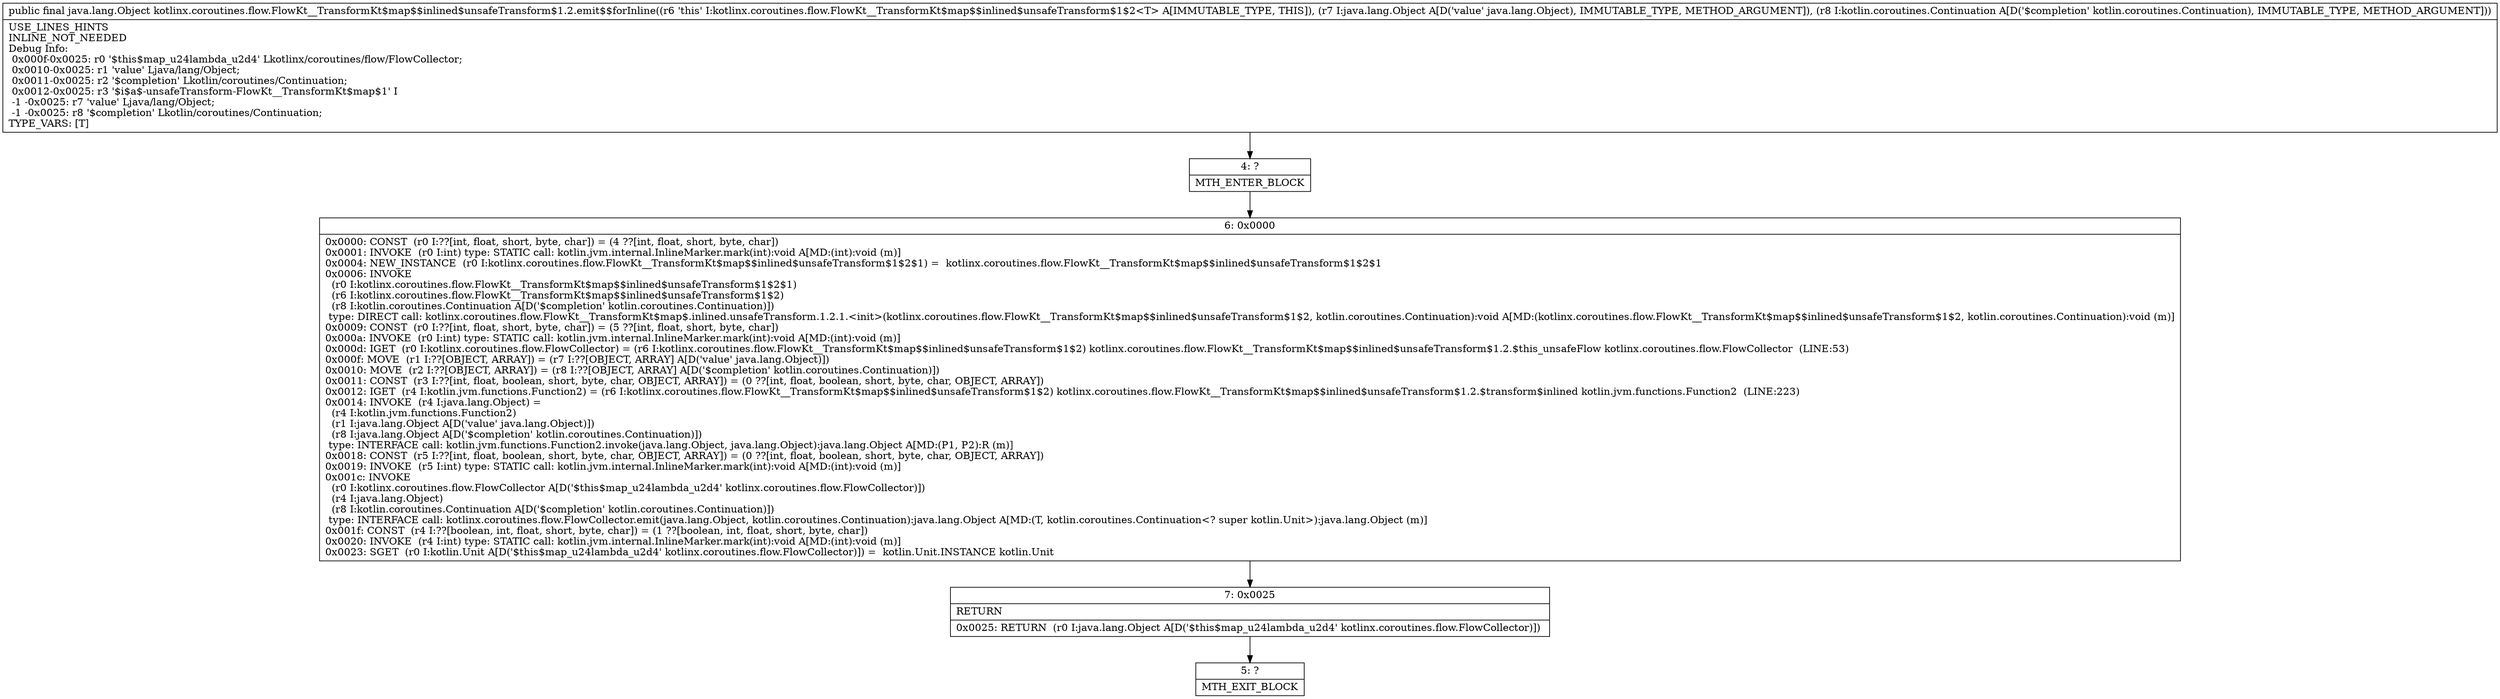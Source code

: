 digraph "CFG forkotlinx.coroutines.flow.FlowKt__TransformKt$map$$inlined$unsafeTransform$1.2.emit$$forInline(Ljava\/lang\/Object;Lkotlin\/coroutines\/Continuation;)Ljava\/lang\/Object;" {
Node_4 [shape=record,label="{4\:\ ?|MTH_ENTER_BLOCK\l}"];
Node_6 [shape=record,label="{6\:\ 0x0000|0x0000: CONST  (r0 I:??[int, float, short, byte, char]) = (4 ??[int, float, short, byte, char]) \l0x0001: INVOKE  (r0 I:int) type: STATIC call: kotlin.jvm.internal.InlineMarker.mark(int):void A[MD:(int):void (m)]\l0x0004: NEW_INSTANCE  (r0 I:kotlinx.coroutines.flow.FlowKt__TransformKt$map$$inlined$unsafeTransform$1$2$1) =  kotlinx.coroutines.flow.FlowKt__TransformKt$map$$inlined$unsafeTransform$1$2$1 \l0x0006: INVOKE  \l  (r0 I:kotlinx.coroutines.flow.FlowKt__TransformKt$map$$inlined$unsafeTransform$1$2$1)\l  (r6 I:kotlinx.coroutines.flow.FlowKt__TransformKt$map$$inlined$unsafeTransform$1$2)\l  (r8 I:kotlin.coroutines.Continuation A[D('$completion' kotlin.coroutines.Continuation)])\l type: DIRECT call: kotlinx.coroutines.flow.FlowKt__TransformKt$map$.inlined.unsafeTransform.1.2.1.\<init\>(kotlinx.coroutines.flow.FlowKt__TransformKt$map$$inlined$unsafeTransform$1$2, kotlin.coroutines.Continuation):void A[MD:(kotlinx.coroutines.flow.FlowKt__TransformKt$map$$inlined$unsafeTransform$1$2, kotlin.coroutines.Continuation):void (m)]\l0x0009: CONST  (r0 I:??[int, float, short, byte, char]) = (5 ??[int, float, short, byte, char]) \l0x000a: INVOKE  (r0 I:int) type: STATIC call: kotlin.jvm.internal.InlineMarker.mark(int):void A[MD:(int):void (m)]\l0x000d: IGET  (r0 I:kotlinx.coroutines.flow.FlowCollector) = (r6 I:kotlinx.coroutines.flow.FlowKt__TransformKt$map$$inlined$unsafeTransform$1$2) kotlinx.coroutines.flow.FlowKt__TransformKt$map$$inlined$unsafeTransform$1.2.$this_unsafeFlow kotlinx.coroutines.flow.FlowCollector  (LINE:53)\l0x000f: MOVE  (r1 I:??[OBJECT, ARRAY]) = (r7 I:??[OBJECT, ARRAY] A[D('value' java.lang.Object)]) \l0x0010: MOVE  (r2 I:??[OBJECT, ARRAY]) = (r8 I:??[OBJECT, ARRAY] A[D('$completion' kotlin.coroutines.Continuation)]) \l0x0011: CONST  (r3 I:??[int, float, boolean, short, byte, char, OBJECT, ARRAY]) = (0 ??[int, float, boolean, short, byte, char, OBJECT, ARRAY]) \l0x0012: IGET  (r4 I:kotlin.jvm.functions.Function2) = (r6 I:kotlinx.coroutines.flow.FlowKt__TransformKt$map$$inlined$unsafeTransform$1$2) kotlinx.coroutines.flow.FlowKt__TransformKt$map$$inlined$unsafeTransform$1.2.$transform$inlined kotlin.jvm.functions.Function2  (LINE:223)\l0x0014: INVOKE  (r4 I:java.lang.Object) = \l  (r4 I:kotlin.jvm.functions.Function2)\l  (r1 I:java.lang.Object A[D('value' java.lang.Object)])\l  (r8 I:java.lang.Object A[D('$completion' kotlin.coroutines.Continuation)])\l type: INTERFACE call: kotlin.jvm.functions.Function2.invoke(java.lang.Object, java.lang.Object):java.lang.Object A[MD:(P1, P2):R (m)]\l0x0018: CONST  (r5 I:??[int, float, boolean, short, byte, char, OBJECT, ARRAY]) = (0 ??[int, float, boolean, short, byte, char, OBJECT, ARRAY]) \l0x0019: INVOKE  (r5 I:int) type: STATIC call: kotlin.jvm.internal.InlineMarker.mark(int):void A[MD:(int):void (m)]\l0x001c: INVOKE  \l  (r0 I:kotlinx.coroutines.flow.FlowCollector A[D('$this$map_u24lambda_u2d4' kotlinx.coroutines.flow.FlowCollector)])\l  (r4 I:java.lang.Object)\l  (r8 I:kotlin.coroutines.Continuation A[D('$completion' kotlin.coroutines.Continuation)])\l type: INTERFACE call: kotlinx.coroutines.flow.FlowCollector.emit(java.lang.Object, kotlin.coroutines.Continuation):java.lang.Object A[MD:(T, kotlin.coroutines.Continuation\<? super kotlin.Unit\>):java.lang.Object (m)]\l0x001f: CONST  (r4 I:??[boolean, int, float, short, byte, char]) = (1 ??[boolean, int, float, short, byte, char]) \l0x0020: INVOKE  (r4 I:int) type: STATIC call: kotlin.jvm.internal.InlineMarker.mark(int):void A[MD:(int):void (m)]\l0x0023: SGET  (r0 I:kotlin.Unit A[D('$this$map_u24lambda_u2d4' kotlinx.coroutines.flow.FlowCollector)]) =  kotlin.Unit.INSTANCE kotlin.Unit \l}"];
Node_7 [shape=record,label="{7\:\ 0x0025|RETURN\l|0x0025: RETURN  (r0 I:java.lang.Object A[D('$this$map_u24lambda_u2d4' kotlinx.coroutines.flow.FlowCollector)]) \l}"];
Node_5 [shape=record,label="{5\:\ ?|MTH_EXIT_BLOCK\l}"];
MethodNode[shape=record,label="{public final java.lang.Object kotlinx.coroutines.flow.FlowKt__TransformKt$map$$inlined$unsafeTransform$1.2.emit$$forInline((r6 'this' I:kotlinx.coroutines.flow.FlowKt__TransformKt$map$$inlined$unsafeTransform$1$2\<T\> A[IMMUTABLE_TYPE, THIS]), (r7 I:java.lang.Object A[D('value' java.lang.Object), IMMUTABLE_TYPE, METHOD_ARGUMENT]), (r8 I:kotlin.coroutines.Continuation A[D('$completion' kotlin.coroutines.Continuation), IMMUTABLE_TYPE, METHOD_ARGUMENT]))  | USE_LINES_HINTS\lINLINE_NOT_NEEDED\lDebug Info:\l  0x000f\-0x0025: r0 '$this$map_u24lambda_u2d4' Lkotlinx\/coroutines\/flow\/FlowCollector;\l  0x0010\-0x0025: r1 'value' Ljava\/lang\/Object;\l  0x0011\-0x0025: r2 '$completion' Lkotlin\/coroutines\/Continuation;\l  0x0012\-0x0025: r3 '$i$a$\-unsafeTransform\-FlowKt__TransformKt$map$1' I\l  \-1 \-0x0025: r7 'value' Ljava\/lang\/Object;\l  \-1 \-0x0025: r8 '$completion' Lkotlin\/coroutines\/Continuation;\lTYPE_VARS: [T]\l}"];
MethodNode -> Node_4;Node_4 -> Node_6;
Node_6 -> Node_7;
Node_7 -> Node_5;
}

